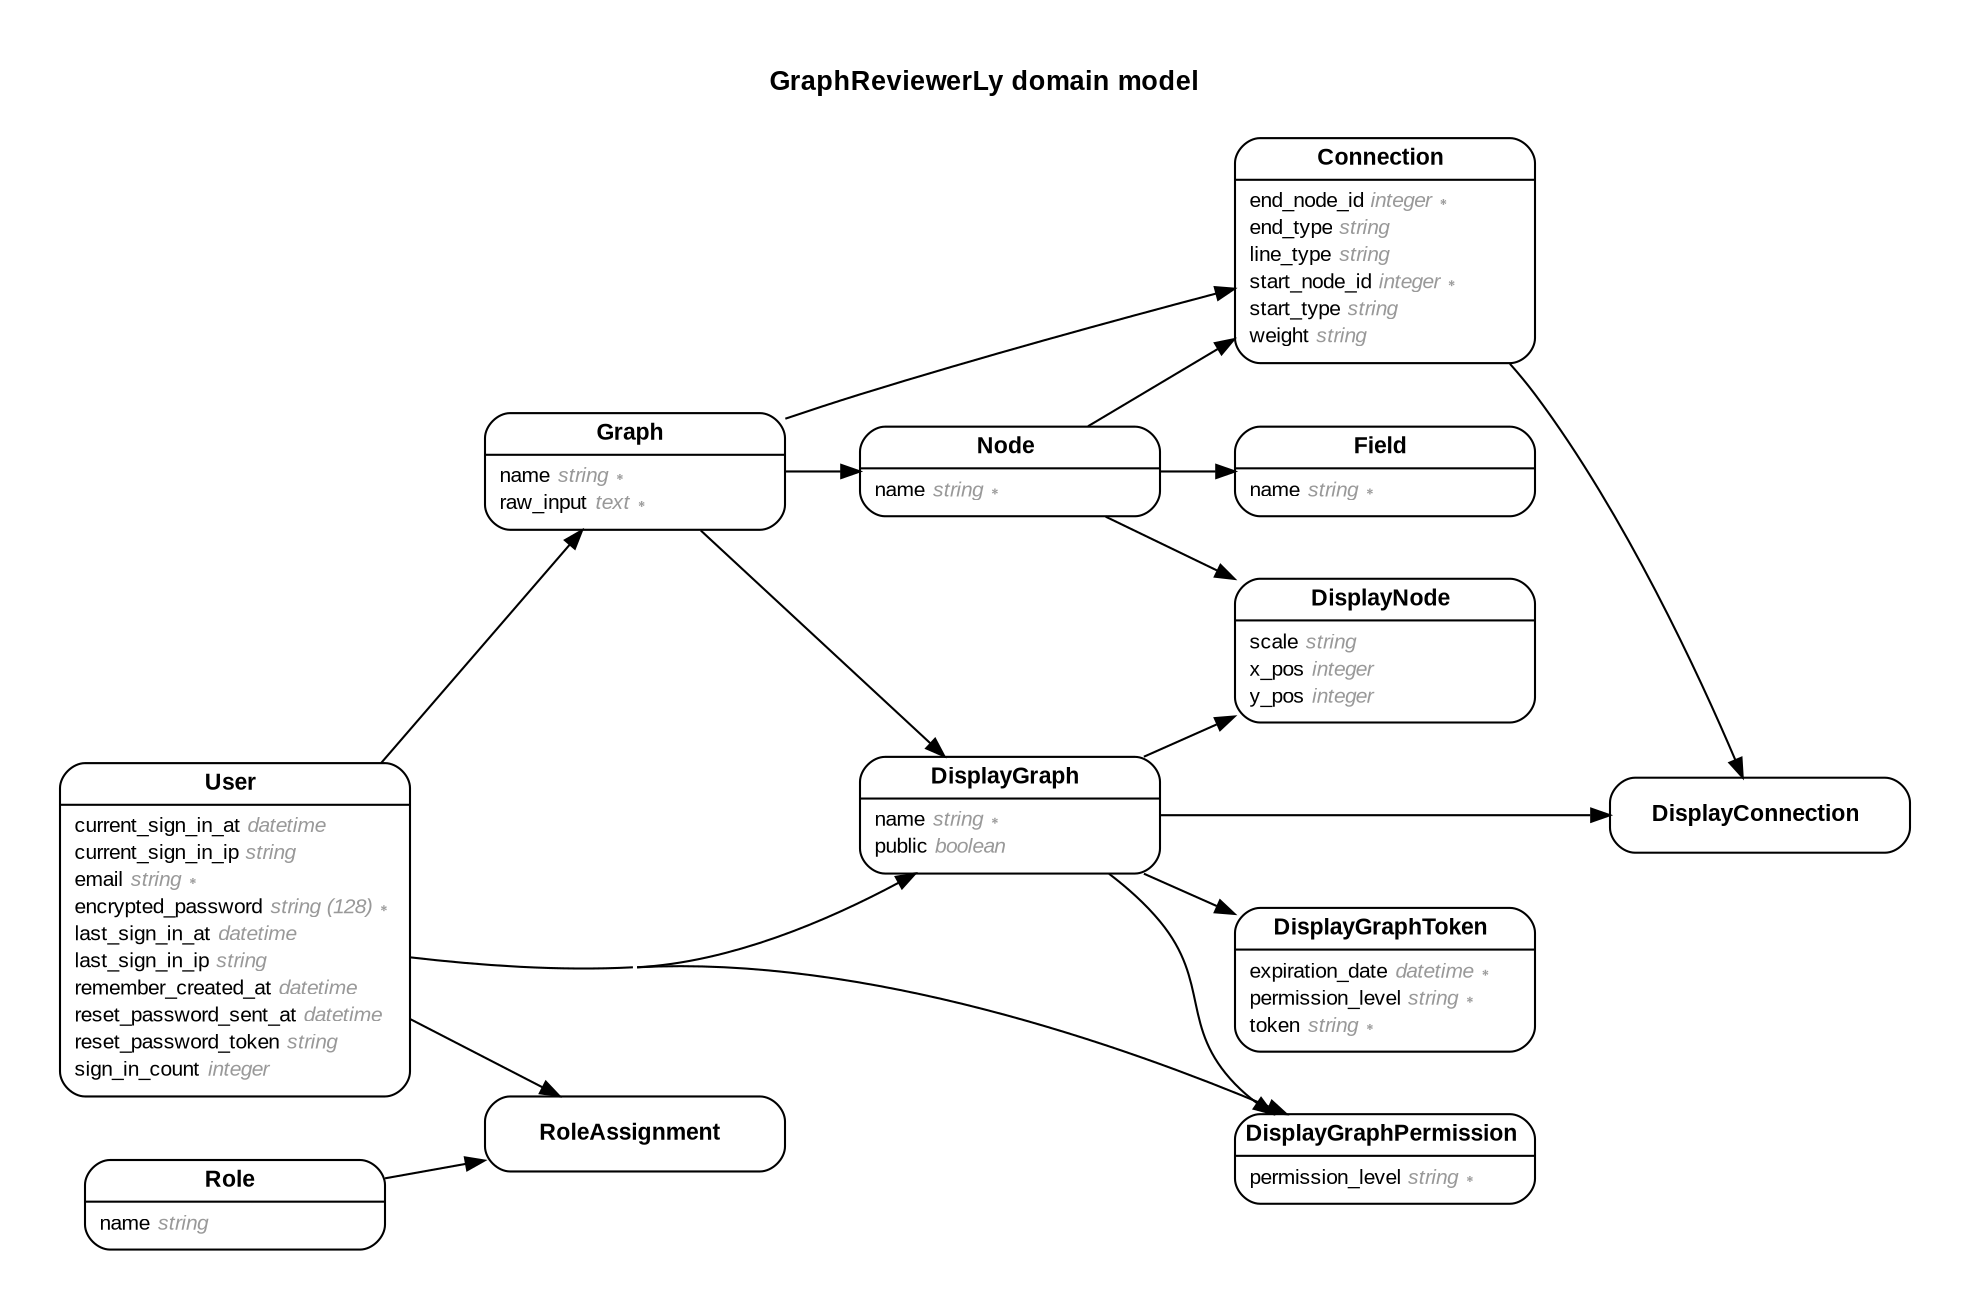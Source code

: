 digraph GraphReviewerLy {
  nodesep = "0.4"; pad = "0.4,0.4"; margin = "0,0"; concentrate = "true"; rankdir = "LR"; labelloc = "t"; fontsize = "13"; ranksep = "0.5"; fontname = "Arial Bold";
  node [margin = "0.07,0.05", shape = "Mrecord", penwidth = "1.0", fontsize = "10", fontname = "Arial"];
  edge [labelangle = "32", labeldistance = "1.8", dir = "both", penwidth = "1.0", fontsize = "7", arrowsize = "0.9", fontname = "Arial"];
  label = "GraphReviewerLy domain model\n\n";
  m_Connection [label = <<table border="0" align="center" cellspacing="0.5" cellpadding="0" width="134">
  <tr><td align="center" valign="bottom" width="130"><font face="Arial Bold" point-size="11">Connection</font></td></tr>
</table>
|
<table border="0" align="left" cellspacing="2" cellpadding="0" width="134">
  <tr><td align="left" width="130" port="end_node_id">end_node_id <font face="Arial Italic" color="grey60">integer ∗</font></td></tr>
  <tr><td align="left" width="130" port="end_type">end_type <font face="Arial Italic" color="grey60">string</font></td></tr>
  <tr><td align="left" width="130" port="line_type">line_type <font face="Arial Italic" color="grey60">string</font></td></tr>
  <tr><td align="left" width="130" port="start_node_id">start_node_id <font face="Arial Italic" color="grey60">integer ∗</font></td></tr>
  <tr><td align="left" width="130" port="start_type">start_type <font face="Arial Italic" color="grey60">string</font></td></tr>
  <tr><td align="left" width="130" port="weight">weight <font face="Arial Italic" color="grey60">string</font></td></tr>
</table>
>];
  m_DisplayConnection [label = <<table border="0" align="center" cellspacing="0.5" cellpadding="0" width="134">
  <tr><td align="center" valign="bottom" width="130"><font face="Arial Bold" point-size="11">DisplayConnection</font></td></tr>
</table>
>];
  m_DisplayGraph [label = <<table border="0" align="center" cellspacing="0.5" cellpadding="0" width="134">
  <tr><td align="center" valign="bottom" width="130"><font face="Arial Bold" point-size="11">DisplayGraph</font></td></tr>
</table>
|
<table border="0" align="left" cellspacing="2" cellpadding="0" width="134">
  <tr><td align="left" width="130" port="name">name <font face="Arial Italic" color="grey60">string ∗</font></td></tr>
  <tr><td align="left" width="130" port="public">public <font face="Arial Italic" color="grey60">boolean</font></td></tr>
</table>
>];
  m_DisplayGraphPermission [label = <<table border="0" align="center" cellspacing="0.5" cellpadding="0" width="134">
  <tr><td align="center" valign="bottom" width="130"><font face="Arial Bold" point-size="11">DisplayGraphPermission</font></td></tr>
</table>
|
<table border="0" align="left" cellspacing="2" cellpadding="0" width="134">
  <tr><td align="left" width="130" port="permission_level">permission_level <font face="Arial Italic" color="grey60">string ∗</font></td></tr>
</table>
>];
  m_DisplayGraphToken [label = <<table border="0" align="center" cellspacing="0.5" cellpadding="0" width="134">
  <tr><td align="center" valign="bottom" width="130"><font face="Arial Bold" point-size="11">DisplayGraphToken</font></td></tr>
</table>
|
<table border="0" align="left" cellspacing="2" cellpadding="0" width="134">
  <tr><td align="left" width="130" port="expiration_date">expiration_date <font face="Arial Italic" color="grey60">datetime ∗</font></td></tr>
  <tr><td align="left" width="130" port="permission_level">permission_level <font face="Arial Italic" color="grey60">string ∗</font></td></tr>
  <tr><td align="left" width="130" port="token">token <font face="Arial Italic" color="grey60">string ∗</font></td></tr>
</table>
>];
  m_DisplayNode [label = <<table border="0" align="center" cellspacing="0.5" cellpadding="0" width="134">
  <tr><td align="center" valign="bottom" width="130"><font face="Arial Bold" point-size="11">DisplayNode</font></td></tr>
</table>
|
<table border="0" align="left" cellspacing="2" cellpadding="0" width="134">
  <tr><td align="left" width="130" port="scale">scale <font face="Arial Italic" color="grey60">string</font></td></tr>
  <tr><td align="left" width="130" port="x_pos">x_pos <font face="Arial Italic" color="grey60">integer</font></td></tr>
  <tr><td align="left" width="130" port="y_pos">y_pos <font face="Arial Italic" color="grey60">integer</font></td></tr>
</table>
>];
  m_Field [label = <<table border="0" align="center" cellspacing="0.5" cellpadding="0" width="134">
  <tr><td align="center" valign="bottom" width="130"><font face="Arial Bold" point-size="11">Field</font></td></tr>
</table>
|
<table border="0" align="left" cellspacing="2" cellpadding="0" width="134">
  <tr><td align="left" width="130" port="name">name <font face="Arial Italic" color="grey60">string ∗</font></td></tr>
</table>
>];
  m_Graph [label = <<table border="0" align="center" cellspacing="0.5" cellpadding="0" width="134">
  <tr><td align="center" valign="bottom" width="130"><font face="Arial Bold" point-size="11">Graph</font></td></tr>
</table>
|
<table border="0" align="left" cellspacing="2" cellpadding="0" width="134">
  <tr><td align="left" width="130" port="name">name <font face="Arial Italic" color="grey60">string ∗</font></td></tr>
  <tr><td align="left" width="130" port="raw_input">raw_input <font face="Arial Italic" color="grey60">text ∗</font></td></tr>
</table>
>];
  m_Node [label = <<table border="0" align="center" cellspacing="0.5" cellpadding="0" width="134">
  <tr><td align="center" valign="bottom" width="130"><font face="Arial Bold" point-size="11">Node</font></td></tr>
</table>
|
<table border="0" align="left" cellspacing="2" cellpadding="0" width="134">
  <tr><td align="left" width="130" port="name">name <font face="Arial Italic" color="grey60">string ∗</font></td></tr>
</table>
>];
  m_Role [label = <<table border="0" align="center" cellspacing="0.5" cellpadding="0" width="134">
  <tr><td align="center" valign="bottom" width="130"><font face="Arial Bold" point-size="11">Role</font></td></tr>
</table>
|
<table border="0" align="left" cellspacing="2" cellpadding="0" width="134">
  <tr><td align="left" width="130" port="name">name <font face="Arial Italic" color="grey60">string</font></td></tr>
</table>
>];
  m_RoleAssignment [label = <<table border="0" align="center" cellspacing="0.5" cellpadding="0" width="134">
  <tr><td align="center" valign="bottom" width="130"><font face="Arial Bold" point-size="11">RoleAssignment</font></td></tr>
</table>
>];
  m_User [label = <<table border="0" align="center" cellspacing="0.5" cellpadding="0" width="134">
  <tr><td align="center" valign="bottom" width="130"><font face="Arial Bold" point-size="11">User</font></td></tr>
</table>
|
<table border="0" align="left" cellspacing="2" cellpadding="0" width="134">
  <tr><td align="left" width="130" port="current_sign_in_at">current_sign_in_at <font face="Arial Italic" color="grey60">datetime</font></td></tr>
  <tr><td align="left" width="130" port="current_sign_in_ip">current_sign_in_ip <font face="Arial Italic" color="grey60">string</font></td></tr>
  <tr><td align="left" width="130" port="email">email <font face="Arial Italic" color="grey60">string ∗</font></td></tr>
  <tr><td align="left" width="130" port="encrypted_password">encrypted_password <font face="Arial Italic" color="grey60">string (128) ∗</font></td></tr>
  <tr><td align="left" width="130" port="last_sign_in_at">last_sign_in_at <font face="Arial Italic" color="grey60">datetime</font></td></tr>
  <tr><td align="left" width="130" port="last_sign_in_ip">last_sign_in_ip <font face="Arial Italic" color="grey60">string</font></td></tr>
  <tr><td align="left" width="130" port="remember_created_at">remember_created_at <font face="Arial Italic" color="grey60">datetime</font></td></tr>
  <tr><td align="left" width="130" port="reset_password_sent_at">reset_password_sent_at <font face="Arial Italic" color="grey60">datetime</font></td></tr>
  <tr><td align="left" width="130" port="reset_password_token">reset_password_token <font face="Arial Italic" color="grey60">string</font></td></tr>
  <tr><td align="left" width="130" port="sign_in_count">sign_in_count <font face="Arial Italic" color="grey60">integer</font></td></tr>
</table>
>];
  m_User -> m_Role [arrowhead = "normal", weight = "2", arrowtail = "none", constraint = "false", style = "dotted"]
  m_User -> m_RoleAssignment [arrowhead = "normal", weight = "2", arrowtail = "none"]
  m_DisplayGraph -> m_DisplayGraphToken [arrowhead = "normal", weight = "1", arrowtail = "none"]
  m_DisplayGraph -> m_DisplayGraphPermission [arrowhead = "normal", weight = "2", arrowtail = "none"]
  m_Graph -> m_DisplayGraph [arrowhead = "normal", weight = "2", arrowtail = "none"]
  m_User -> m_DisplayGraph [arrowhead = "normal", weight = "1", arrowtail = "none"]
  m_DisplayGraph -> m_DisplayNode [arrowhead = "normal", weight = "2", arrowtail = "none"]
  m_DisplayGraph -> m_DisplayConnection [arrowhead = "normal", weight = "2", arrowtail = "none"]
  m_User -> m_Graph [arrowhead = "normal", weight = "1", arrowtail = "none"]
  m_Graph -> m_Connection [arrowhead = "normal", weight = "2", arrowtail = "none"]
  m_Graph -> m_Node [arrowhead = "normal", weight = "2", arrowtail = "none"]
  m_Node -> m_Connection [arrowhead = "normal", weight = "2", arrowtail = "none"]
  m_Node -> m_Connection [arrowhead = "normal", weight = "2", arrowtail = "none"]
  m_Connection -> m_DisplayConnection [arrowhead = "normal", weight = "1", arrowtail = "none"]
  m_User -> m_DisplayGraphPermission [arrowhead = "normal", weight = "1", arrowtail = "none"]
  m_Node -> m_DisplayNode [arrowhead = "normal", weight = "1", arrowtail = "none"]
  m_Node -> m_Field [arrowhead = "normal", weight = "2", arrowtail = "none"]
  m_Role -> m_RoleAssignment [arrowhead = "normal", weight = "2", arrowtail = "none"]
}
